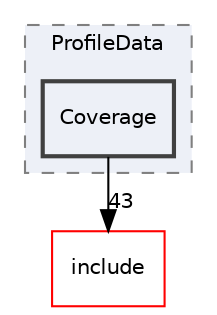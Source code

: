 digraph "lib/ProfileData/Coverage"
{
 // LATEX_PDF_SIZE
  bgcolor="transparent";
  edge [fontname="Helvetica",fontsize="10",labelfontname="Helvetica",labelfontsize="10"];
  node [fontname="Helvetica",fontsize="10",shape="box"];
  compound=true
  subgraph clusterdir_2bae76e1a673950fcc3bf0aaed73b64f {
    graph [ bgcolor="#edf0f7", pencolor="grey50", style="filled,dashed,", label="ProfileData", fontname="Helvetica", fontsize="10", URL="dir_2bae76e1a673950fcc3bf0aaed73b64f.html"]
  dir_f5821e7610ce9b5d3741e36767c5acfe [label="Coverage", style="filled,bold,", fillcolor="#edf0f7", color="grey25", URL="dir_f5821e7610ce9b5d3741e36767c5acfe.html"];
  }
  dir_d44c64559bbebec7f509842c48db8b23 [label="include", style="", fillcolor="#edf0f7", color="red", URL="dir_d44c64559bbebec7f509842c48db8b23.html"];
  dir_f5821e7610ce9b5d3741e36767c5acfe->dir_d44c64559bbebec7f509842c48db8b23 [headlabel="43", labeldistance=1.5 headhref="dir_000041_000082.html"];
}
